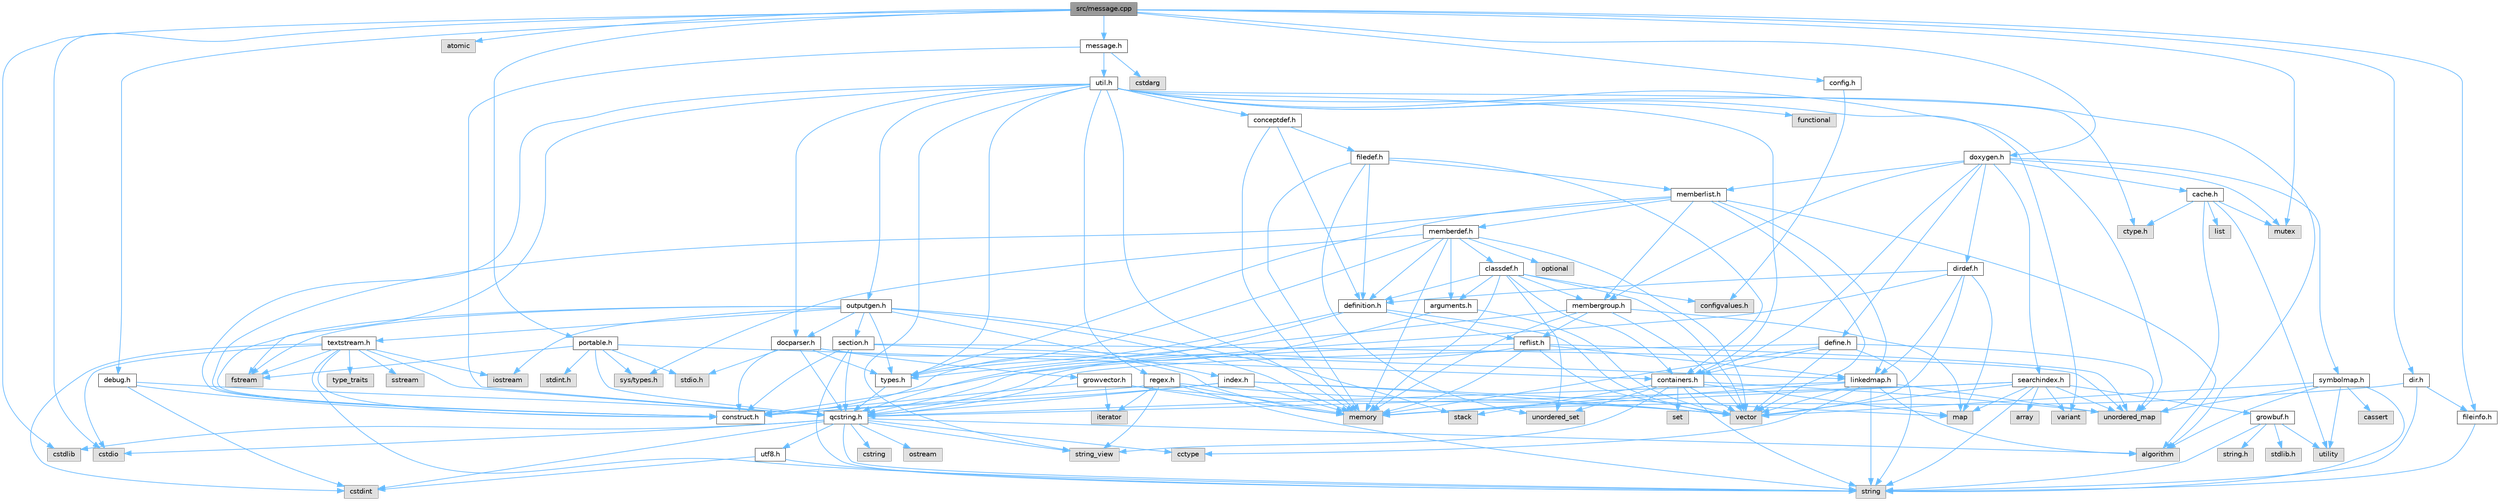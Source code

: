digraph "src/message.cpp"
{
 // INTERACTIVE_SVG=YES
 // LATEX_PDF_SIZE
  bgcolor="transparent";
  edge [fontname=Helvetica,fontsize=10,labelfontname=Helvetica,labelfontsize=10];
  node [fontname=Helvetica,fontsize=10,shape=box,height=0.2,width=0.4];
  Node1 [id="Node000001",label="src/message.cpp",height=0.2,width=0.4,color="gray40", fillcolor="grey60", style="filled", fontcolor="black",tooltip=" "];
  Node1 -> Node2 [id="edge1_Node000001_Node000002",color="steelblue1",style="solid",tooltip=" "];
  Node2 [id="Node000002",label="cstdio",height=0.2,width=0.4,color="grey60", fillcolor="#E0E0E0", style="filled",tooltip=" "];
  Node1 -> Node3 [id="edge2_Node000001_Node000003",color="steelblue1",style="solid",tooltip=" "];
  Node3 [id="Node000003",label="cstdlib",height=0.2,width=0.4,color="grey60", fillcolor="#E0E0E0", style="filled",tooltip=" "];
  Node1 -> Node4 [id="edge3_Node000001_Node000004",color="steelblue1",style="solid",tooltip=" "];
  Node4 [id="Node000004",label="mutex",height=0.2,width=0.4,color="grey60", fillcolor="#E0E0E0", style="filled",tooltip=" "];
  Node1 -> Node5 [id="edge4_Node000001_Node000005",color="steelblue1",style="solid",tooltip=" "];
  Node5 [id="Node000005",label="atomic",height=0.2,width=0.4,color="grey60", fillcolor="#E0E0E0", style="filled",tooltip=" "];
  Node1 -> Node6 [id="edge5_Node000001_Node000006",color="steelblue1",style="solid",tooltip=" "];
  Node6 [id="Node000006",label="config.h",height=0.2,width=0.4,color="grey40", fillcolor="white", style="filled",URL="$db/d16/config_8h.html",tooltip=" "];
  Node6 -> Node7 [id="edge6_Node000006_Node000007",color="steelblue1",style="solid",tooltip=" "];
  Node7 [id="Node000007",label="configvalues.h",height=0.2,width=0.4,color="grey60", fillcolor="#E0E0E0", style="filled",tooltip=" "];
  Node1 -> Node8 [id="edge7_Node000001_Node000008",color="steelblue1",style="solid",tooltip=" "];
  Node8 [id="Node000008",label="debug.h",height=0.2,width=0.4,color="grey40", fillcolor="white", style="filled",URL="$db/d16/debug_8h.html",tooltip=" "];
  Node8 -> Node9 [id="edge8_Node000008_Node000009",color="steelblue1",style="solid",tooltip=" "];
  Node9 [id="Node000009",label="cstdint",height=0.2,width=0.4,color="grey60", fillcolor="#E0E0E0", style="filled",tooltip=" "];
  Node8 -> Node10 [id="edge9_Node000008_Node000010",color="steelblue1",style="solid",tooltip=" "];
  Node10 [id="Node000010",label="qcstring.h",height=0.2,width=0.4,color="grey40", fillcolor="white", style="filled",URL="$d7/d5c/qcstring_8h.html",tooltip=" "];
  Node10 -> Node11 [id="edge10_Node000010_Node000011",color="steelblue1",style="solid",tooltip=" "];
  Node11 [id="Node000011",label="string",height=0.2,width=0.4,color="grey60", fillcolor="#E0E0E0", style="filled",tooltip=" "];
  Node10 -> Node12 [id="edge11_Node000010_Node000012",color="steelblue1",style="solid",tooltip=" "];
  Node12 [id="Node000012",label="string_view",height=0.2,width=0.4,color="grey60", fillcolor="#E0E0E0", style="filled",tooltip=" "];
  Node10 -> Node13 [id="edge12_Node000010_Node000013",color="steelblue1",style="solid",tooltip=" "];
  Node13 [id="Node000013",label="algorithm",height=0.2,width=0.4,color="grey60", fillcolor="#E0E0E0", style="filled",tooltip=" "];
  Node10 -> Node14 [id="edge13_Node000010_Node000014",color="steelblue1",style="solid",tooltip=" "];
  Node14 [id="Node000014",label="cctype",height=0.2,width=0.4,color="grey60", fillcolor="#E0E0E0", style="filled",tooltip=" "];
  Node10 -> Node15 [id="edge14_Node000010_Node000015",color="steelblue1",style="solid",tooltip=" "];
  Node15 [id="Node000015",label="cstring",height=0.2,width=0.4,color="grey60", fillcolor="#E0E0E0", style="filled",tooltip=" "];
  Node10 -> Node2 [id="edge15_Node000010_Node000002",color="steelblue1",style="solid",tooltip=" "];
  Node10 -> Node3 [id="edge16_Node000010_Node000003",color="steelblue1",style="solid",tooltip=" "];
  Node10 -> Node9 [id="edge17_Node000010_Node000009",color="steelblue1",style="solid",tooltip=" "];
  Node10 -> Node16 [id="edge18_Node000010_Node000016",color="steelblue1",style="solid",tooltip=" "];
  Node16 [id="Node000016",label="ostream",height=0.2,width=0.4,color="grey60", fillcolor="#E0E0E0", style="filled",tooltip=" "];
  Node10 -> Node17 [id="edge19_Node000010_Node000017",color="steelblue1",style="solid",tooltip=" "];
  Node17 [id="Node000017",label="utf8.h",height=0.2,width=0.4,color="grey40", fillcolor="white", style="filled",URL="$db/d7c/utf8_8h.html",tooltip="Various UTF8 related helper functions."];
  Node17 -> Node9 [id="edge20_Node000017_Node000009",color="steelblue1",style="solid",tooltip=" "];
  Node17 -> Node11 [id="edge21_Node000017_Node000011",color="steelblue1",style="solid",tooltip=" "];
  Node8 -> Node18 [id="edge22_Node000008_Node000018",color="steelblue1",style="solid",tooltip=" "];
  Node18 [id="Node000018",label="construct.h",height=0.2,width=0.4,color="grey40", fillcolor="white", style="filled",URL="$d7/dfc/construct_8h.html",tooltip=" "];
  Node1 -> Node19 [id="edge23_Node000001_Node000019",color="steelblue1",style="solid",tooltip=" "];
  Node19 [id="Node000019",label="portable.h",height=0.2,width=0.4,color="grey40", fillcolor="white", style="filled",URL="$d2/de2/portable_8h.html",tooltip="Portable versions of functions that are platform dependent."];
  Node19 -> Node20 [id="edge24_Node000019_Node000020",color="steelblue1",style="solid",tooltip=" "];
  Node20 [id="Node000020",label="stdio.h",height=0.2,width=0.4,color="grey60", fillcolor="#E0E0E0", style="filled",tooltip=" "];
  Node19 -> Node21 [id="edge25_Node000019_Node000021",color="steelblue1",style="solid",tooltip=" "];
  Node21 [id="Node000021",label="sys/types.h",height=0.2,width=0.4,color="grey60", fillcolor="#E0E0E0", style="filled",tooltip=" "];
  Node19 -> Node22 [id="edge26_Node000019_Node000022",color="steelblue1",style="solid",tooltip=" "];
  Node22 [id="Node000022",label="stdint.h",height=0.2,width=0.4,color="grey60", fillcolor="#E0E0E0", style="filled",tooltip=" "];
  Node19 -> Node23 [id="edge27_Node000019_Node000023",color="steelblue1",style="solid",tooltip=" "];
  Node23 [id="Node000023",label="fstream",height=0.2,width=0.4,color="grey60", fillcolor="#E0E0E0", style="filled",tooltip=" "];
  Node19 -> Node24 [id="edge28_Node000019_Node000024",color="steelblue1",style="solid",tooltip=" "];
  Node24 [id="Node000024",label="containers.h",height=0.2,width=0.4,color="grey40", fillcolor="white", style="filled",URL="$d5/d75/containers_8h.html",tooltip=" "];
  Node24 -> Node25 [id="edge29_Node000024_Node000025",color="steelblue1",style="solid",tooltip=" "];
  Node25 [id="Node000025",label="vector",height=0.2,width=0.4,color="grey60", fillcolor="#E0E0E0", style="filled",tooltip=" "];
  Node24 -> Node11 [id="edge30_Node000024_Node000011",color="steelblue1",style="solid",tooltip=" "];
  Node24 -> Node12 [id="edge31_Node000024_Node000012",color="steelblue1",style="solid",tooltip=" "];
  Node24 -> Node26 [id="edge32_Node000024_Node000026",color="steelblue1",style="solid",tooltip=" "];
  Node26 [id="Node000026",label="set",height=0.2,width=0.4,color="grey60", fillcolor="#E0E0E0", style="filled",tooltip=" "];
  Node24 -> Node27 [id="edge33_Node000024_Node000027",color="steelblue1",style="solid",tooltip=" "];
  Node27 [id="Node000027",label="map",height=0.2,width=0.4,color="grey60", fillcolor="#E0E0E0", style="filled",tooltip=" "];
  Node24 -> Node28 [id="edge34_Node000024_Node000028",color="steelblue1",style="solid",tooltip=" "];
  Node28 [id="Node000028",label="unordered_set",height=0.2,width=0.4,color="grey60", fillcolor="#E0E0E0", style="filled",tooltip=" "];
  Node24 -> Node29 [id="edge35_Node000024_Node000029",color="steelblue1",style="solid",tooltip=" "];
  Node29 [id="Node000029",label="unordered_map",height=0.2,width=0.4,color="grey60", fillcolor="#E0E0E0", style="filled",tooltip=" "];
  Node24 -> Node30 [id="edge36_Node000024_Node000030",color="steelblue1",style="solid",tooltip=" "];
  Node30 [id="Node000030",label="stack",height=0.2,width=0.4,color="grey60", fillcolor="#E0E0E0", style="filled",tooltip=" "];
  Node19 -> Node10 [id="edge37_Node000019_Node000010",color="steelblue1",style="solid",tooltip=" "];
  Node1 -> Node31 [id="edge38_Node000001_Node000031",color="steelblue1",style="solid",tooltip=" "];
  Node31 [id="Node000031",label="message.h",height=0.2,width=0.4,color="grey40", fillcolor="white", style="filled",URL="$d2/d0d/message_8h.html",tooltip=" "];
  Node31 -> Node32 [id="edge39_Node000031_Node000032",color="steelblue1",style="solid",tooltip=" "];
  Node32 [id="Node000032",label="cstdarg",height=0.2,width=0.4,color="grey60", fillcolor="#E0E0E0", style="filled",tooltip=" "];
  Node31 -> Node10 [id="edge40_Node000031_Node000010",color="steelblue1",style="solid",tooltip=" "];
  Node31 -> Node33 [id="edge41_Node000031_Node000033",color="steelblue1",style="solid",tooltip=" "];
  Node33 [id="Node000033",label="util.h",height=0.2,width=0.4,color="grey40", fillcolor="white", style="filled",URL="$d8/d3c/util_8h.html",tooltip="A bunch of utility functions."];
  Node33 -> Node34 [id="edge42_Node000033_Node000034",color="steelblue1",style="solid",tooltip=" "];
  Node34 [id="Node000034",label="memory",height=0.2,width=0.4,color="grey60", fillcolor="#E0E0E0", style="filled",tooltip=" "];
  Node33 -> Node29 [id="edge43_Node000033_Node000029",color="steelblue1",style="solid",tooltip=" "];
  Node33 -> Node13 [id="edge44_Node000033_Node000013",color="steelblue1",style="solid",tooltip=" "];
  Node33 -> Node35 [id="edge45_Node000033_Node000035",color="steelblue1",style="solid",tooltip=" "];
  Node35 [id="Node000035",label="functional",height=0.2,width=0.4,color="grey60", fillcolor="#E0E0E0", style="filled",tooltip=" "];
  Node33 -> Node23 [id="edge46_Node000033_Node000023",color="steelblue1",style="solid",tooltip=" "];
  Node33 -> Node36 [id="edge47_Node000033_Node000036",color="steelblue1",style="solid",tooltip=" "];
  Node36 [id="Node000036",label="variant",height=0.2,width=0.4,color="grey60", fillcolor="#E0E0E0", style="filled",tooltip=" "];
  Node33 -> Node12 [id="edge48_Node000033_Node000012",color="steelblue1",style="solid",tooltip=" "];
  Node33 -> Node37 [id="edge49_Node000033_Node000037",color="steelblue1",style="solid",tooltip=" "];
  Node37 [id="Node000037",label="ctype.h",height=0.2,width=0.4,color="grey60", fillcolor="#E0E0E0", style="filled",tooltip=" "];
  Node33 -> Node38 [id="edge50_Node000033_Node000038",color="steelblue1",style="solid",tooltip=" "];
  Node38 [id="Node000038",label="types.h",height=0.2,width=0.4,color="grey40", fillcolor="white", style="filled",URL="$d9/d49/types_8h.html",tooltip="This file contains a number of basic enums and types."];
  Node38 -> Node10 [id="edge51_Node000038_Node000010",color="steelblue1",style="solid",tooltip=" "];
  Node33 -> Node39 [id="edge52_Node000033_Node000039",color="steelblue1",style="solid",tooltip=" "];
  Node39 [id="Node000039",label="docparser.h",height=0.2,width=0.4,color="grey40", fillcolor="white", style="filled",URL="$de/d9c/docparser_8h.html",tooltip=" "];
  Node39 -> Node20 [id="edge53_Node000039_Node000020",color="steelblue1",style="solid",tooltip=" "];
  Node39 -> Node34 [id="edge54_Node000039_Node000034",color="steelblue1",style="solid",tooltip=" "];
  Node39 -> Node10 [id="edge55_Node000039_Node000010",color="steelblue1",style="solid",tooltip=" "];
  Node39 -> Node40 [id="edge56_Node000039_Node000040",color="steelblue1",style="solid",tooltip=" "];
  Node40 [id="Node000040",label="growvector.h",height=0.2,width=0.4,color="grey40", fillcolor="white", style="filled",URL="$d7/d50/growvector_8h.html",tooltip=" "];
  Node40 -> Node25 [id="edge57_Node000040_Node000025",color="steelblue1",style="solid",tooltip=" "];
  Node40 -> Node34 [id="edge58_Node000040_Node000034",color="steelblue1",style="solid",tooltip=" "];
  Node40 -> Node41 [id="edge59_Node000040_Node000041",color="steelblue1",style="solid",tooltip=" "];
  Node41 [id="Node000041",label="iterator",height=0.2,width=0.4,color="grey60", fillcolor="#E0E0E0", style="filled",tooltip=" "];
  Node40 -> Node18 [id="edge60_Node000040_Node000018",color="steelblue1",style="solid",tooltip=" "];
  Node39 -> Node18 [id="edge61_Node000039_Node000018",color="steelblue1",style="solid",tooltip=" "];
  Node39 -> Node38 [id="edge62_Node000039_Node000038",color="steelblue1",style="solid",tooltip=" "];
  Node33 -> Node24 [id="edge63_Node000033_Node000024",color="steelblue1",style="solid",tooltip=" "];
  Node33 -> Node42 [id="edge64_Node000033_Node000042",color="steelblue1",style="solid",tooltip=" "];
  Node42 [id="Node000042",label="outputgen.h",height=0.2,width=0.4,color="grey40", fillcolor="white", style="filled",URL="$df/d06/outputgen_8h.html",tooltip=" "];
  Node42 -> Node34 [id="edge65_Node000042_Node000034",color="steelblue1",style="solid",tooltip=" "];
  Node42 -> Node30 [id="edge66_Node000042_Node000030",color="steelblue1",style="solid",tooltip=" "];
  Node42 -> Node43 [id="edge67_Node000042_Node000043",color="steelblue1",style="solid",tooltip=" "];
  Node43 [id="Node000043",label="iostream",height=0.2,width=0.4,color="grey60", fillcolor="#E0E0E0", style="filled",tooltip=" "];
  Node42 -> Node23 [id="edge68_Node000042_Node000023",color="steelblue1",style="solid",tooltip=" "];
  Node42 -> Node38 [id="edge69_Node000042_Node000038",color="steelblue1",style="solid",tooltip=" "];
  Node42 -> Node44 [id="edge70_Node000042_Node000044",color="steelblue1",style="solid",tooltip=" "];
  Node44 [id="Node000044",label="index.h",height=0.2,width=0.4,color="grey40", fillcolor="white", style="filled",URL="$d1/db5/index_8h.html",tooltip=" "];
  Node44 -> Node34 [id="edge71_Node000044_Node000034",color="steelblue1",style="solid",tooltip=" "];
  Node44 -> Node25 [id="edge72_Node000044_Node000025",color="steelblue1",style="solid",tooltip=" "];
  Node44 -> Node27 [id="edge73_Node000044_Node000027",color="steelblue1",style="solid",tooltip=" "];
  Node44 -> Node10 [id="edge74_Node000044_Node000010",color="steelblue1",style="solid",tooltip=" "];
  Node44 -> Node18 [id="edge75_Node000044_Node000018",color="steelblue1",style="solid",tooltip=" "];
  Node42 -> Node45 [id="edge76_Node000042_Node000045",color="steelblue1",style="solid",tooltip=" "];
  Node45 [id="Node000045",label="section.h",height=0.2,width=0.4,color="grey40", fillcolor="white", style="filled",URL="$d1/d2a/section_8h.html",tooltip=" "];
  Node45 -> Node11 [id="edge77_Node000045_Node000011",color="steelblue1",style="solid",tooltip=" "];
  Node45 -> Node29 [id="edge78_Node000045_Node000029",color="steelblue1",style="solid",tooltip=" "];
  Node45 -> Node10 [id="edge79_Node000045_Node000010",color="steelblue1",style="solid",tooltip=" "];
  Node45 -> Node46 [id="edge80_Node000045_Node000046",color="steelblue1",style="solid",tooltip=" "];
  Node46 [id="Node000046",label="linkedmap.h",height=0.2,width=0.4,color="grey40", fillcolor="white", style="filled",URL="$da/de1/linkedmap_8h.html",tooltip=" "];
  Node46 -> Node29 [id="edge81_Node000046_Node000029",color="steelblue1",style="solid",tooltip=" "];
  Node46 -> Node25 [id="edge82_Node000046_Node000025",color="steelblue1",style="solid",tooltip=" "];
  Node46 -> Node34 [id="edge83_Node000046_Node000034",color="steelblue1",style="solid",tooltip=" "];
  Node46 -> Node11 [id="edge84_Node000046_Node000011",color="steelblue1",style="solid",tooltip=" "];
  Node46 -> Node13 [id="edge85_Node000046_Node000013",color="steelblue1",style="solid",tooltip=" "];
  Node46 -> Node14 [id="edge86_Node000046_Node000014",color="steelblue1",style="solid",tooltip=" "];
  Node46 -> Node10 [id="edge87_Node000046_Node000010",color="steelblue1",style="solid",tooltip=" "];
  Node45 -> Node18 [id="edge88_Node000045_Node000018",color="steelblue1",style="solid",tooltip=" "];
  Node42 -> Node47 [id="edge89_Node000042_Node000047",color="steelblue1",style="solid",tooltip=" "];
  Node47 [id="Node000047",label="textstream.h",height=0.2,width=0.4,color="grey40", fillcolor="white", style="filled",URL="$d4/d7d/textstream_8h.html",tooltip=" "];
  Node47 -> Node11 [id="edge90_Node000047_Node000011",color="steelblue1",style="solid",tooltip=" "];
  Node47 -> Node43 [id="edge91_Node000047_Node000043",color="steelblue1",style="solid",tooltip=" "];
  Node47 -> Node48 [id="edge92_Node000047_Node000048",color="steelblue1",style="solid",tooltip=" "];
  Node48 [id="Node000048",label="sstream",height=0.2,width=0.4,color="grey60", fillcolor="#E0E0E0", style="filled",tooltip=" "];
  Node47 -> Node9 [id="edge93_Node000047_Node000009",color="steelblue1",style="solid",tooltip=" "];
  Node47 -> Node2 [id="edge94_Node000047_Node000002",color="steelblue1",style="solid",tooltip=" "];
  Node47 -> Node23 [id="edge95_Node000047_Node000023",color="steelblue1",style="solid",tooltip=" "];
  Node47 -> Node49 [id="edge96_Node000047_Node000049",color="steelblue1",style="solid",tooltip=" "];
  Node49 [id="Node000049",label="type_traits",height=0.2,width=0.4,color="grey60", fillcolor="#E0E0E0", style="filled",tooltip=" "];
  Node47 -> Node10 [id="edge97_Node000047_Node000010",color="steelblue1",style="solid",tooltip=" "];
  Node47 -> Node18 [id="edge98_Node000047_Node000018",color="steelblue1",style="solid",tooltip=" "];
  Node42 -> Node39 [id="edge99_Node000042_Node000039",color="steelblue1",style="solid",tooltip=" "];
  Node42 -> Node18 [id="edge100_Node000042_Node000018",color="steelblue1",style="solid",tooltip=" "];
  Node33 -> Node50 [id="edge101_Node000033_Node000050",color="steelblue1",style="solid",tooltip=" "];
  Node50 [id="Node000050",label="regex.h",height=0.2,width=0.4,color="grey40", fillcolor="white", style="filled",URL="$d1/d21/regex_8h.html",tooltip=" "];
  Node50 -> Node34 [id="edge102_Node000050_Node000034",color="steelblue1",style="solid",tooltip=" "];
  Node50 -> Node11 [id="edge103_Node000050_Node000011",color="steelblue1",style="solid",tooltip=" "];
  Node50 -> Node12 [id="edge104_Node000050_Node000012",color="steelblue1",style="solid",tooltip=" "];
  Node50 -> Node25 [id="edge105_Node000050_Node000025",color="steelblue1",style="solid",tooltip=" "];
  Node50 -> Node41 [id="edge106_Node000050_Node000041",color="steelblue1",style="solid",tooltip=" "];
  Node50 -> Node18 [id="edge107_Node000050_Node000018",color="steelblue1",style="solid",tooltip=" "];
  Node33 -> Node51 [id="edge108_Node000033_Node000051",color="steelblue1",style="solid",tooltip=" "];
  Node51 [id="Node000051",label="conceptdef.h",height=0.2,width=0.4,color="grey40", fillcolor="white", style="filled",URL="$da/df1/conceptdef_8h.html",tooltip=" "];
  Node51 -> Node34 [id="edge109_Node000051_Node000034",color="steelblue1",style="solid",tooltip=" "];
  Node51 -> Node52 [id="edge110_Node000051_Node000052",color="steelblue1",style="solid",tooltip=" "];
  Node52 [id="Node000052",label="definition.h",height=0.2,width=0.4,color="grey40", fillcolor="white", style="filled",URL="$df/da1/definition_8h.html",tooltip=" "];
  Node52 -> Node25 [id="edge111_Node000052_Node000025",color="steelblue1",style="solid",tooltip=" "];
  Node52 -> Node38 [id="edge112_Node000052_Node000038",color="steelblue1",style="solid",tooltip=" "];
  Node52 -> Node53 [id="edge113_Node000052_Node000053",color="steelblue1",style="solid",tooltip=" "];
  Node53 [id="Node000053",label="reflist.h",height=0.2,width=0.4,color="grey40", fillcolor="white", style="filled",URL="$d1/d02/reflist_8h.html",tooltip=" "];
  Node53 -> Node25 [id="edge114_Node000053_Node000025",color="steelblue1",style="solid",tooltip=" "];
  Node53 -> Node29 [id="edge115_Node000053_Node000029",color="steelblue1",style="solid",tooltip=" "];
  Node53 -> Node34 [id="edge116_Node000053_Node000034",color="steelblue1",style="solid",tooltip=" "];
  Node53 -> Node10 [id="edge117_Node000053_Node000010",color="steelblue1",style="solid",tooltip=" "];
  Node53 -> Node46 [id="edge118_Node000053_Node000046",color="steelblue1",style="solid",tooltip=" "];
  Node53 -> Node18 [id="edge119_Node000053_Node000018",color="steelblue1",style="solid",tooltip=" "];
  Node52 -> Node18 [id="edge120_Node000052_Node000018",color="steelblue1",style="solid",tooltip=" "];
  Node51 -> Node54 [id="edge121_Node000051_Node000054",color="steelblue1",style="solid",tooltip=" "];
  Node54 [id="Node000054",label="filedef.h",height=0.2,width=0.4,color="grey40", fillcolor="white", style="filled",URL="$d4/d3a/filedef_8h.html",tooltip=" "];
  Node54 -> Node34 [id="edge122_Node000054_Node000034",color="steelblue1",style="solid",tooltip=" "];
  Node54 -> Node28 [id="edge123_Node000054_Node000028",color="steelblue1",style="solid",tooltip=" "];
  Node54 -> Node52 [id="edge124_Node000054_Node000052",color="steelblue1",style="solid",tooltip=" "];
  Node54 -> Node55 [id="edge125_Node000054_Node000055",color="steelblue1",style="solid",tooltip=" "];
  Node55 [id="Node000055",label="memberlist.h",height=0.2,width=0.4,color="grey40", fillcolor="white", style="filled",URL="$dd/d78/memberlist_8h.html",tooltip=" "];
  Node55 -> Node25 [id="edge126_Node000055_Node000025",color="steelblue1",style="solid",tooltip=" "];
  Node55 -> Node13 [id="edge127_Node000055_Node000013",color="steelblue1",style="solid",tooltip=" "];
  Node55 -> Node56 [id="edge128_Node000055_Node000056",color="steelblue1",style="solid",tooltip=" "];
  Node56 [id="Node000056",label="memberdef.h",height=0.2,width=0.4,color="grey40", fillcolor="white", style="filled",URL="$d4/d46/memberdef_8h.html",tooltip=" "];
  Node56 -> Node25 [id="edge129_Node000056_Node000025",color="steelblue1",style="solid",tooltip=" "];
  Node56 -> Node34 [id="edge130_Node000056_Node000034",color="steelblue1",style="solid",tooltip=" "];
  Node56 -> Node57 [id="edge131_Node000056_Node000057",color="steelblue1",style="solid",tooltip=" "];
  Node57 [id="Node000057",label="optional",height=0.2,width=0.4,color="grey60", fillcolor="#E0E0E0", style="filled",tooltip=" "];
  Node56 -> Node21 [id="edge132_Node000056_Node000021",color="steelblue1",style="solid",tooltip=" "];
  Node56 -> Node38 [id="edge133_Node000056_Node000038",color="steelblue1",style="solid",tooltip=" "];
  Node56 -> Node52 [id="edge134_Node000056_Node000052",color="steelblue1",style="solid",tooltip=" "];
  Node56 -> Node58 [id="edge135_Node000056_Node000058",color="steelblue1",style="solid",tooltip=" "];
  Node58 [id="Node000058",label="arguments.h",height=0.2,width=0.4,color="grey40", fillcolor="white", style="filled",URL="$df/d9b/arguments_8h.html",tooltip=" "];
  Node58 -> Node25 [id="edge136_Node000058_Node000025",color="steelblue1",style="solid",tooltip=" "];
  Node58 -> Node10 [id="edge137_Node000058_Node000010",color="steelblue1",style="solid",tooltip=" "];
  Node56 -> Node59 [id="edge138_Node000056_Node000059",color="steelblue1",style="solid",tooltip=" "];
  Node59 [id="Node000059",label="classdef.h",height=0.2,width=0.4,color="grey40", fillcolor="white", style="filled",URL="$d1/da6/classdef_8h.html",tooltip=" "];
  Node59 -> Node34 [id="edge139_Node000059_Node000034",color="steelblue1",style="solid",tooltip=" "];
  Node59 -> Node25 [id="edge140_Node000059_Node000025",color="steelblue1",style="solid",tooltip=" "];
  Node59 -> Node28 [id="edge141_Node000059_Node000028",color="steelblue1",style="solid",tooltip=" "];
  Node59 -> Node24 [id="edge142_Node000059_Node000024",color="steelblue1",style="solid",tooltip=" "];
  Node59 -> Node52 [id="edge143_Node000059_Node000052",color="steelblue1",style="solid",tooltip=" "];
  Node59 -> Node58 [id="edge144_Node000059_Node000058",color="steelblue1",style="solid",tooltip=" "];
  Node59 -> Node60 [id="edge145_Node000059_Node000060",color="steelblue1",style="solid",tooltip=" "];
  Node60 [id="Node000060",label="membergroup.h",height=0.2,width=0.4,color="grey40", fillcolor="white", style="filled",URL="$d9/d11/membergroup_8h.html",tooltip=" "];
  Node60 -> Node25 [id="edge146_Node000060_Node000025",color="steelblue1",style="solid",tooltip=" "];
  Node60 -> Node27 [id="edge147_Node000060_Node000027",color="steelblue1",style="solid",tooltip=" "];
  Node60 -> Node34 [id="edge148_Node000060_Node000034",color="steelblue1",style="solid",tooltip=" "];
  Node60 -> Node38 [id="edge149_Node000060_Node000038",color="steelblue1",style="solid",tooltip=" "];
  Node60 -> Node53 [id="edge150_Node000060_Node000053",color="steelblue1",style="solid",tooltip=" "];
  Node59 -> Node7 [id="edge151_Node000059_Node000007",color="steelblue1",style="solid",tooltip=" "];
  Node55 -> Node46 [id="edge152_Node000055_Node000046",color="steelblue1",style="solid",tooltip=" "];
  Node55 -> Node38 [id="edge153_Node000055_Node000038",color="steelblue1",style="solid",tooltip=" "];
  Node55 -> Node60 [id="edge154_Node000055_Node000060",color="steelblue1",style="solid",tooltip=" "];
  Node55 -> Node18 [id="edge155_Node000055_Node000018",color="steelblue1",style="solid",tooltip=" "];
  Node54 -> Node24 [id="edge156_Node000054_Node000024",color="steelblue1",style="solid",tooltip=" "];
  Node33 -> Node18 [id="edge157_Node000033_Node000018",color="steelblue1",style="solid",tooltip=" "];
  Node1 -> Node61 [id="edge158_Node000001_Node000061",color="steelblue1",style="solid",tooltip=" "];
  Node61 [id="Node000061",label="doxygen.h",height=0.2,width=0.4,color="grey40", fillcolor="white", style="filled",URL="$d1/da1/doxygen_8h.html",tooltip=" "];
  Node61 -> Node4 [id="edge159_Node000061_Node000004",color="steelblue1",style="solid",tooltip=" "];
  Node61 -> Node24 [id="edge160_Node000061_Node000024",color="steelblue1",style="solid",tooltip=" "];
  Node61 -> Node60 [id="edge161_Node000061_Node000060",color="steelblue1",style="solid",tooltip=" "];
  Node61 -> Node62 [id="edge162_Node000061_Node000062",color="steelblue1",style="solid",tooltip=" "];
  Node62 [id="Node000062",label="dirdef.h",height=0.2,width=0.4,color="grey40", fillcolor="white", style="filled",URL="$d6/d15/dirdef_8h.html",tooltip=" "];
  Node62 -> Node25 [id="edge163_Node000062_Node000025",color="steelblue1",style="solid",tooltip=" "];
  Node62 -> Node27 [id="edge164_Node000062_Node000027",color="steelblue1",style="solid",tooltip=" "];
  Node62 -> Node10 [id="edge165_Node000062_Node000010",color="steelblue1",style="solid",tooltip=" "];
  Node62 -> Node46 [id="edge166_Node000062_Node000046",color="steelblue1",style="solid",tooltip=" "];
  Node62 -> Node52 [id="edge167_Node000062_Node000052",color="steelblue1",style="solid",tooltip=" "];
  Node61 -> Node55 [id="edge168_Node000061_Node000055",color="steelblue1",style="solid",tooltip=" "];
  Node61 -> Node63 [id="edge169_Node000061_Node000063",color="steelblue1",style="solid",tooltip=" "];
  Node63 [id="Node000063",label="define.h",height=0.2,width=0.4,color="grey40", fillcolor="white", style="filled",URL="$df/d67/define_8h.html",tooltip=" "];
  Node63 -> Node25 [id="edge170_Node000063_Node000025",color="steelblue1",style="solid",tooltip=" "];
  Node63 -> Node34 [id="edge171_Node000063_Node000034",color="steelblue1",style="solid",tooltip=" "];
  Node63 -> Node11 [id="edge172_Node000063_Node000011",color="steelblue1",style="solid",tooltip=" "];
  Node63 -> Node29 [id="edge173_Node000063_Node000029",color="steelblue1",style="solid",tooltip=" "];
  Node63 -> Node10 [id="edge174_Node000063_Node000010",color="steelblue1",style="solid",tooltip=" "];
  Node63 -> Node24 [id="edge175_Node000063_Node000024",color="steelblue1",style="solid",tooltip=" "];
  Node61 -> Node64 [id="edge176_Node000061_Node000064",color="steelblue1",style="solid",tooltip=" "];
  Node64 [id="Node000064",label="cache.h",height=0.2,width=0.4,color="grey40", fillcolor="white", style="filled",URL="$d3/d26/cache_8h.html",tooltip=" "];
  Node64 -> Node65 [id="edge177_Node000064_Node000065",color="steelblue1",style="solid",tooltip=" "];
  Node65 [id="Node000065",label="list",height=0.2,width=0.4,color="grey60", fillcolor="#E0E0E0", style="filled",tooltip=" "];
  Node64 -> Node29 [id="edge178_Node000064_Node000029",color="steelblue1",style="solid",tooltip=" "];
  Node64 -> Node4 [id="edge179_Node000064_Node000004",color="steelblue1",style="solid",tooltip=" "];
  Node64 -> Node66 [id="edge180_Node000064_Node000066",color="steelblue1",style="solid",tooltip=" "];
  Node66 [id="Node000066",label="utility",height=0.2,width=0.4,color="grey60", fillcolor="#E0E0E0", style="filled",tooltip=" "];
  Node64 -> Node37 [id="edge181_Node000064_Node000037",color="steelblue1",style="solid",tooltip=" "];
  Node61 -> Node67 [id="edge182_Node000061_Node000067",color="steelblue1",style="solid",tooltip=" "];
  Node67 [id="Node000067",label="symbolmap.h",height=0.2,width=0.4,color="grey40", fillcolor="white", style="filled",URL="$d7/ddd/symbolmap_8h.html",tooltip=" "];
  Node67 -> Node13 [id="edge183_Node000067_Node000013",color="steelblue1",style="solid",tooltip=" "];
  Node67 -> Node29 [id="edge184_Node000067_Node000029",color="steelblue1",style="solid",tooltip=" "];
  Node67 -> Node25 [id="edge185_Node000067_Node000025",color="steelblue1",style="solid",tooltip=" "];
  Node67 -> Node11 [id="edge186_Node000067_Node000011",color="steelblue1",style="solid",tooltip=" "];
  Node67 -> Node66 [id="edge187_Node000067_Node000066",color="steelblue1",style="solid",tooltip=" "];
  Node67 -> Node68 [id="edge188_Node000067_Node000068",color="steelblue1",style="solid",tooltip=" "];
  Node68 [id="Node000068",label="cassert",height=0.2,width=0.4,color="grey60", fillcolor="#E0E0E0", style="filled",tooltip=" "];
  Node61 -> Node69 [id="edge189_Node000061_Node000069",color="steelblue1",style="solid",tooltip=" "];
  Node69 [id="Node000069",label="searchindex.h",height=0.2,width=0.4,color="grey40", fillcolor="white", style="filled",URL="$de/d07/searchindex_8h.html",tooltip="Web server based search engine."];
  Node69 -> Node34 [id="edge190_Node000069_Node000034",color="steelblue1",style="solid",tooltip=" "];
  Node69 -> Node25 [id="edge191_Node000069_Node000025",color="steelblue1",style="solid",tooltip=" "];
  Node69 -> Node27 [id="edge192_Node000069_Node000027",color="steelblue1",style="solid",tooltip=" "];
  Node69 -> Node29 [id="edge193_Node000069_Node000029",color="steelblue1",style="solid",tooltip=" "];
  Node69 -> Node11 [id="edge194_Node000069_Node000011",color="steelblue1",style="solid",tooltip=" "];
  Node69 -> Node70 [id="edge195_Node000069_Node000070",color="steelblue1",style="solid",tooltip=" "];
  Node70 [id="Node000070",label="array",height=0.2,width=0.4,color="grey60", fillcolor="#E0E0E0", style="filled",tooltip=" "];
  Node69 -> Node36 [id="edge196_Node000069_Node000036",color="steelblue1",style="solid",tooltip=" "];
  Node69 -> Node10 [id="edge197_Node000069_Node000010",color="steelblue1",style="solid",tooltip=" "];
  Node69 -> Node71 [id="edge198_Node000069_Node000071",color="steelblue1",style="solid",tooltip=" "];
  Node71 [id="Node000071",label="growbuf.h",height=0.2,width=0.4,color="grey40", fillcolor="white", style="filled",URL="$dd/d72/growbuf_8h.html",tooltip=" "];
  Node71 -> Node66 [id="edge199_Node000071_Node000066",color="steelblue1",style="solid",tooltip=" "];
  Node71 -> Node72 [id="edge200_Node000071_Node000072",color="steelblue1",style="solid",tooltip=" "];
  Node72 [id="Node000072",label="stdlib.h",height=0.2,width=0.4,color="grey60", fillcolor="#E0E0E0", style="filled",tooltip=" "];
  Node71 -> Node73 [id="edge201_Node000071_Node000073",color="steelblue1",style="solid",tooltip=" "];
  Node73 [id="Node000073",label="string.h",height=0.2,width=0.4,color="grey60", fillcolor="#E0E0E0", style="filled",tooltip=" "];
  Node71 -> Node11 [id="edge202_Node000071_Node000011",color="steelblue1",style="solid",tooltip=" "];
  Node1 -> Node74 [id="edge203_Node000001_Node000074",color="steelblue1",style="solid",tooltip=" "];
  Node74 [id="Node000074",label="fileinfo.h",height=0.2,width=0.4,color="grey40", fillcolor="white", style="filled",URL="$df/d45/fileinfo_8h.html",tooltip=" "];
  Node74 -> Node11 [id="edge204_Node000074_Node000011",color="steelblue1",style="solid",tooltip=" "];
  Node1 -> Node75 [id="edge205_Node000001_Node000075",color="steelblue1",style="solid",tooltip=" "];
  Node75 [id="Node000075",label="dir.h",height=0.2,width=0.4,color="grey40", fillcolor="white", style="filled",URL="$df/d9c/dir_8h.html",tooltip=" "];
  Node75 -> Node11 [id="edge206_Node000075_Node000011",color="steelblue1",style="solid",tooltip=" "];
  Node75 -> Node34 [id="edge207_Node000075_Node000034",color="steelblue1",style="solid",tooltip=" "];
  Node75 -> Node74 [id="edge208_Node000075_Node000074",color="steelblue1",style="solid",tooltip=" "];
}
